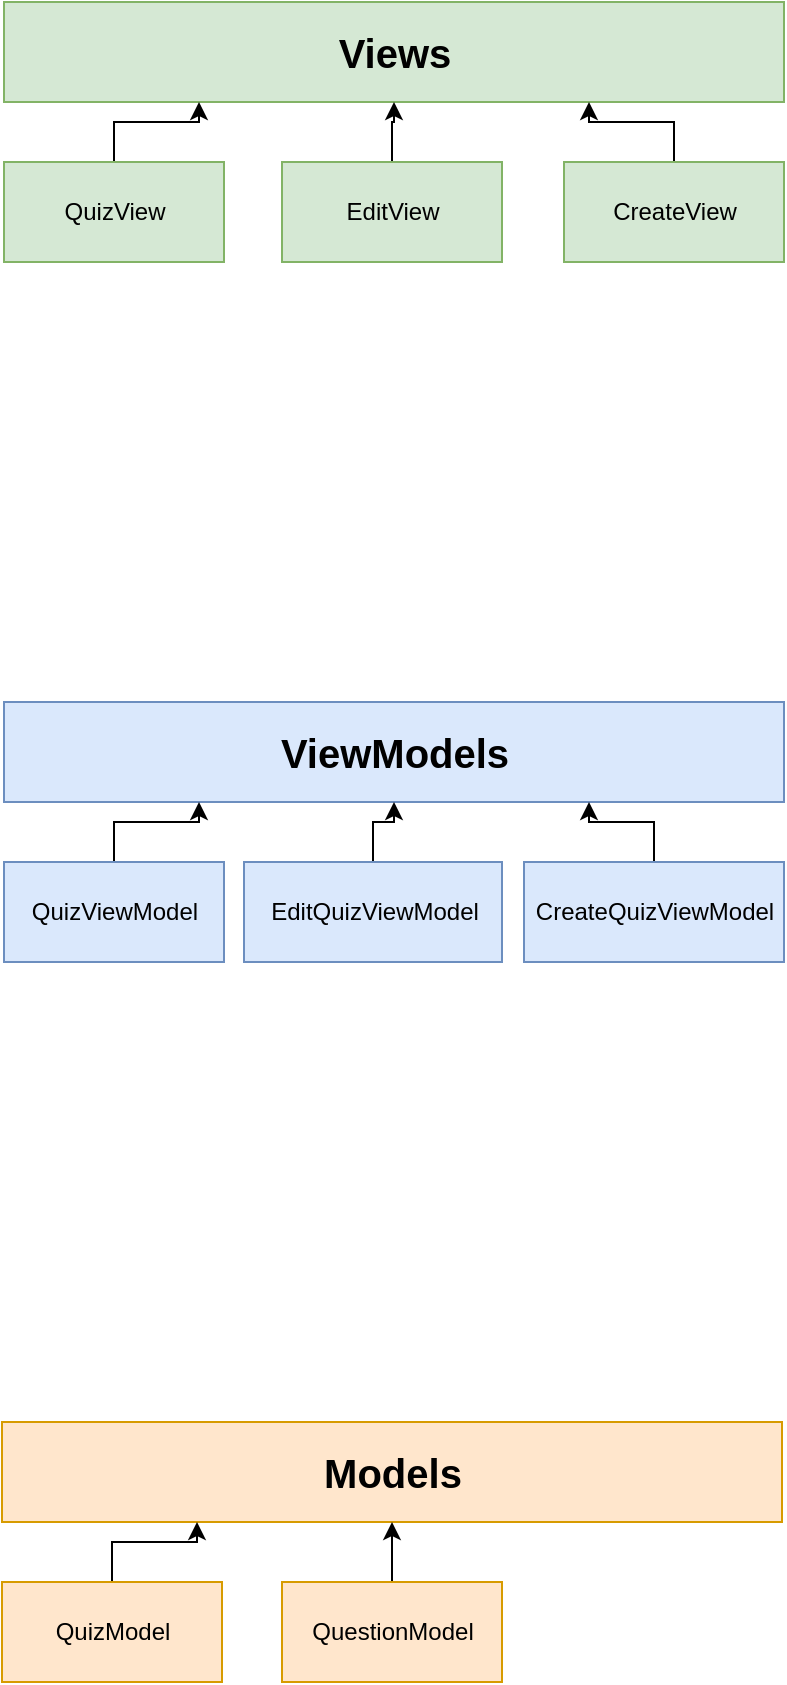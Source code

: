 <mxfile version="20.4.2" type="github">
  <diagram id="C5RBs43oDa-KdzZeNtuy" name="Page-1">
    <mxGraphModel dx="1422" dy="754" grid="1" gridSize="10" guides="1" tooltips="1" connect="1" arrows="1" fold="1" page="1" pageScale="1" pageWidth="827" pageHeight="1169" math="0" shadow="0">
      <root>
        <mxCell id="WIyWlLk6GJQsqaUBKTNV-0" />
        <mxCell id="WIyWlLk6GJQsqaUBKTNV-1" parent="WIyWlLk6GJQsqaUBKTNV-0" />
        <mxCell id="ogrLwFTS5YejvwNIMe1k-0" value="&lt;b&gt;&lt;font style=&quot;font-size: 20px;&quot;&gt;Views&lt;/font&gt;&lt;/b&gt;" style="html=1;fillColor=#d5e8d4;strokeColor=#82b366;" vertex="1" parent="WIyWlLk6GJQsqaUBKTNV-1">
          <mxGeometry x="220" y="10" width="390" height="50" as="geometry" />
        </mxCell>
        <mxCell id="ogrLwFTS5YejvwNIMe1k-5" style="edgeStyle=orthogonalEdgeStyle;rounded=0;orthogonalLoop=1;jettySize=auto;html=1;entryX=0.5;entryY=1;entryDx=0;entryDy=0;fontSize=20;" edge="1" parent="WIyWlLk6GJQsqaUBKTNV-1" source="ogrLwFTS5YejvwNIMe1k-1" target="ogrLwFTS5YejvwNIMe1k-0">
          <mxGeometry relative="1" as="geometry">
            <Array as="points">
              <mxPoint x="414" y="70" />
              <mxPoint x="415" y="70" />
            </Array>
          </mxGeometry>
        </mxCell>
        <mxCell id="ogrLwFTS5YejvwNIMe1k-1" value="EditView" style="html=1;fillColor=#d5e8d4;strokeColor=#82b366;" vertex="1" parent="WIyWlLk6GJQsqaUBKTNV-1">
          <mxGeometry x="359" y="90" width="110" height="50" as="geometry" />
        </mxCell>
        <mxCell id="ogrLwFTS5YejvwNIMe1k-4" style="edgeStyle=orthogonalEdgeStyle;rounded=0;orthogonalLoop=1;jettySize=auto;html=1;entryX=0.25;entryY=1;entryDx=0;entryDy=0;fontSize=20;" edge="1" parent="WIyWlLk6GJQsqaUBKTNV-1" source="ogrLwFTS5YejvwNIMe1k-2" target="ogrLwFTS5YejvwNIMe1k-0">
          <mxGeometry relative="1" as="geometry" />
        </mxCell>
        <mxCell id="ogrLwFTS5YejvwNIMe1k-2" value="QuizView" style="html=1;fillColor=#d5e8d4;strokeColor=#82b366;" vertex="1" parent="WIyWlLk6GJQsqaUBKTNV-1">
          <mxGeometry x="220" y="90" width="110" height="50" as="geometry" />
        </mxCell>
        <mxCell id="ogrLwFTS5YejvwNIMe1k-6" style="edgeStyle=orthogonalEdgeStyle;rounded=0;orthogonalLoop=1;jettySize=auto;html=1;entryX=0.75;entryY=1;entryDx=0;entryDy=0;fontSize=20;" edge="1" parent="WIyWlLk6GJQsqaUBKTNV-1" source="ogrLwFTS5YejvwNIMe1k-3" target="ogrLwFTS5YejvwNIMe1k-0">
          <mxGeometry relative="1" as="geometry" />
        </mxCell>
        <mxCell id="ogrLwFTS5YejvwNIMe1k-3" value="CreateView" style="html=1;fillColor=#d5e8d4;strokeColor=#82b366;" vertex="1" parent="WIyWlLk6GJQsqaUBKTNV-1">
          <mxGeometry x="500" y="90" width="110" height="50" as="geometry" />
        </mxCell>
        <mxCell id="ogrLwFTS5YejvwNIMe1k-8" value="&lt;b&gt;&lt;font style=&quot;font-size: 20px;&quot;&gt;ViewModels&lt;/font&gt;&lt;/b&gt;" style="html=1;fillColor=#dae8fc;strokeColor=#6c8ebf;" vertex="1" parent="WIyWlLk6GJQsqaUBKTNV-1">
          <mxGeometry x="220" y="360" width="390" height="50" as="geometry" />
        </mxCell>
        <mxCell id="ogrLwFTS5YejvwNIMe1k-9" style="edgeStyle=orthogonalEdgeStyle;rounded=0;orthogonalLoop=1;jettySize=auto;html=1;entryX=0.5;entryY=1;entryDx=0;entryDy=0;fontSize=20;" edge="1" source="ogrLwFTS5YejvwNIMe1k-10" target="ogrLwFTS5YejvwNIMe1k-8" parent="WIyWlLk6GJQsqaUBKTNV-1">
          <mxGeometry relative="1" as="geometry" />
        </mxCell>
        <mxCell id="ogrLwFTS5YejvwNIMe1k-10" value="EditQuizViewModel" style="html=1;fillColor=#dae8fc;strokeColor=#6c8ebf;" vertex="1" parent="WIyWlLk6GJQsqaUBKTNV-1">
          <mxGeometry x="340" y="440" width="129" height="50" as="geometry" />
        </mxCell>
        <mxCell id="ogrLwFTS5YejvwNIMe1k-11" style="edgeStyle=orthogonalEdgeStyle;rounded=0;orthogonalLoop=1;jettySize=auto;html=1;entryX=0.25;entryY=1;entryDx=0;entryDy=0;fontSize=20;" edge="1" source="ogrLwFTS5YejvwNIMe1k-12" target="ogrLwFTS5YejvwNIMe1k-8" parent="WIyWlLk6GJQsqaUBKTNV-1">
          <mxGeometry relative="1" as="geometry" />
        </mxCell>
        <mxCell id="ogrLwFTS5YejvwNIMe1k-12" value="QuizViewModel" style="html=1;fillColor=#dae8fc;strokeColor=#6c8ebf;" vertex="1" parent="WIyWlLk6GJQsqaUBKTNV-1">
          <mxGeometry x="220" y="440" width="110" height="50" as="geometry" />
        </mxCell>
        <mxCell id="ogrLwFTS5YejvwNIMe1k-13" style="edgeStyle=orthogonalEdgeStyle;rounded=0;orthogonalLoop=1;jettySize=auto;html=1;entryX=0.75;entryY=1;entryDx=0;entryDy=0;fontSize=20;" edge="1" source="ogrLwFTS5YejvwNIMe1k-14" target="ogrLwFTS5YejvwNIMe1k-8" parent="WIyWlLk6GJQsqaUBKTNV-1">
          <mxGeometry relative="1" as="geometry" />
        </mxCell>
        <mxCell id="ogrLwFTS5YejvwNIMe1k-14" value="CreateQuizViewModel" style="html=1;fillColor=#dae8fc;strokeColor=#6c8ebf;" vertex="1" parent="WIyWlLk6GJQsqaUBKTNV-1">
          <mxGeometry x="480" y="440" width="130" height="50" as="geometry" />
        </mxCell>
        <mxCell id="ogrLwFTS5YejvwNIMe1k-18" value="&lt;b&gt;&lt;font style=&quot;font-size: 20px;&quot;&gt;Models&lt;/font&gt;&lt;/b&gt;" style="html=1;fillColor=#ffe6cc;strokeColor=#d79b00;" vertex="1" parent="WIyWlLk6GJQsqaUBKTNV-1">
          <mxGeometry x="219" y="720" width="390" height="50" as="geometry" />
        </mxCell>
        <mxCell id="ogrLwFTS5YejvwNIMe1k-21" style="edgeStyle=orthogonalEdgeStyle;rounded=0;orthogonalLoop=1;jettySize=auto;html=1;entryX=0.25;entryY=1;entryDx=0;entryDy=0;fontSize=20;" edge="1" source="ogrLwFTS5YejvwNIMe1k-22" target="ogrLwFTS5YejvwNIMe1k-18" parent="WIyWlLk6GJQsqaUBKTNV-1">
          <mxGeometry relative="1" as="geometry" />
        </mxCell>
        <mxCell id="ogrLwFTS5YejvwNIMe1k-22" value="QuizModel" style="html=1;fillColor=#ffe6cc;strokeColor=#d79b00;" vertex="1" parent="WIyWlLk6GJQsqaUBKTNV-1">
          <mxGeometry x="219" y="800" width="110" height="50" as="geometry" />
        </mxCell>
        <mxCell id="ogrLwFTS5YejvwNIMe1k-26" style="edgeStyle=orthogonalEdgeStyle;rounded=0;orthogonalLoop=1;jettySize=auto;html=1;fontSize=20;" edge="1" parent="WIyWlLk6GJQsqaUBKTNV-1" source="ogrLwFTS5YejvwNIMe1k-25" target="ogrLwFTS5YejvwNIMe1k-18">
          <mxGeometry relative="1" as="geometry" />
        </mxCell>
        <mxCell id="ogrLwFTS5YejvwNIMe1k-25" value="QuestionModel" style="html=1;fillColor=#ffe6cc;strokeColor=#d79b00;" vertex="1" parent="WIyWlLk6GJQsqaUBKTNV-1">
          <mxGeometry x="359" y="800" width="110" height="50" as="geometry" />
        </mxCell>
      </root>
    </mxGraphModel>
  </diagram>
</mxfile>

